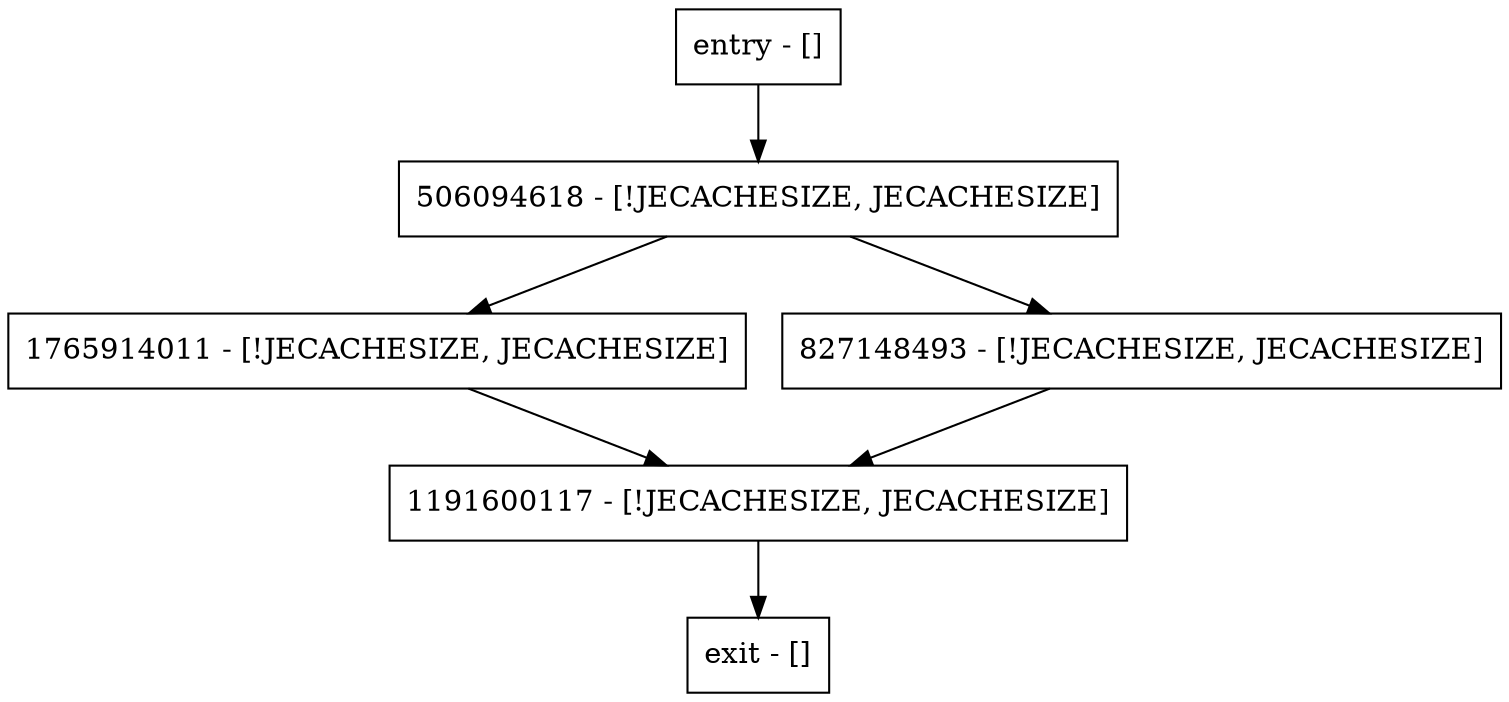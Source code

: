 digraph makeTimeoutException {
node [shape=record];
entry [label="entry - []"];
exit [label="exit - []"];
1765914011 [label="1765914011 - [!JECACHESIZE, JECACHESIZE]"];
506094618 [label="506094618 - [!JECACHESIZE, JECACHESIZE]"];
1191600117 [label="1191600117 - [!JECACHESIZE, JECACHESIZE]"];
827148493 [label="827148493 - [!JECACHESIZE, JECACHESIZE]"];
entry;
exit;
entry -> 506094618;
1765914011 -> 1191600117;
506094618 -> 1765914011;
506094618 -> 827148493;
1191600117 -> exit;
827148493 -> 1191600117;
}
